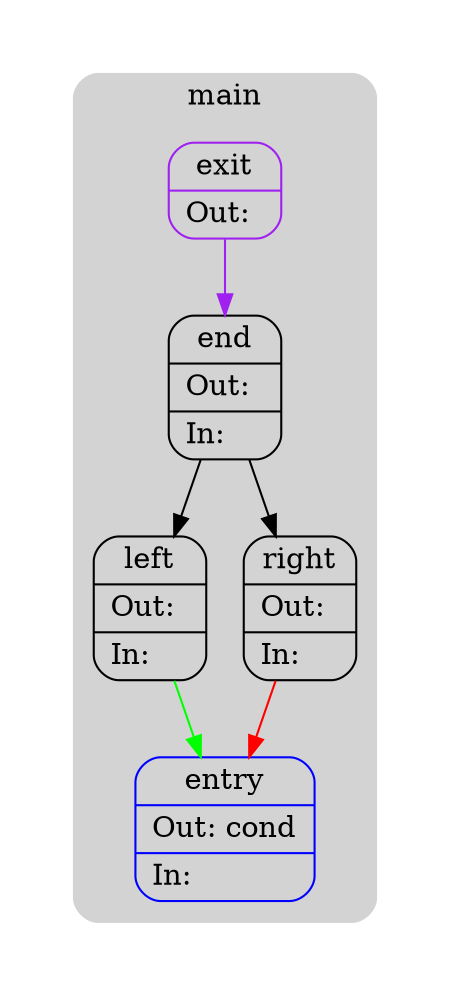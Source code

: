 digraph G {
  compound=true
  subgraph cluster_ {
    peripheries=0
    subgraph cluster_0_wrapper {
      peripheries=0
      margin=15
      subgraph cluster_0 {
        label="main"
        color=darkgray
        style=rounded
        bgcolor=lightgray
        margin=10
        cluster_0_0[label="{entry|Out: cond\l|In: \l}",shape=Mrecord,color=blue]
        cluster_0_1[label="{left|Out: \l|In: \l}",shape=Mrecord,color=black]
        cluster_0_2[label="{right|Out: \l|In: \l}",shape=Mrecord,color=black]
        cluster_0_3[label="{end|Out: \l|In: \l}",shape=Mrecord,color=black]
        cluster_0_exit[label="{exit|Out: \l}",shape=Mrecord,color=purple]
        cluster_0_1 -> cluster_0_0 [color=green]
        cluster_0_2 -> cluster_0_0 [color=red]
        cluster_0_3 -> cluster_0_1
        cluster_0_3 -> cluster_0_2
        cluster_0_exit -> cluster_0_3 [color=purple]
      }
    }
  }
}
